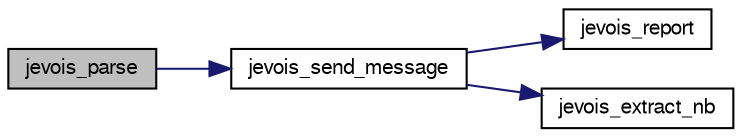 digraph "jevois_parse"
{
  edge [fontname="FreeSans",fontsize="10",labelfontname="FreeSans",labelfontsize="10"];
  node [fontname="FreeSans",fontsize="10",shape=record];
  rankdir="LR";
  Node1 [label="jevois_parse",height=0.2,width=0.4,color="black", fillcolor="grey75", style="filled", fontcolor="black"];
  Node1 -> Node2 [color="midnightblue",fontsize="10",style="solid",fontname="FreeSans"];
  Node2 [label="jevois_send_message",height=0.2,width=0.4,color="black", fillcolor="white", style="filled",URL="$jevois_8c.html#a316cc2f8606b1f3af8422e9f002b9fa9"];
  Node2 -> Node3 [color="midnightblue",fontsize="10",style="solid",fontname="FreeSans"];
  Node3 [label="jevois_report",height=0.2,width=0.4,color="black", fillcolor="white", style="filled",URL="$jevois_8c.html#a4bb01532b86635c1f0989cae4d70e583"];
  Node2 -> Node4 [color="midnightblue",fontsize="10",style="solid",fontname="FreeSans"];
  Node4 [label="jevois_extract_nb",height=0.2,width=0.4,color="black", fillcolor="white", style="filled",URL="$jevois_8c.html#a983869b0dac4c1aab278bb24700aa564"];
}
